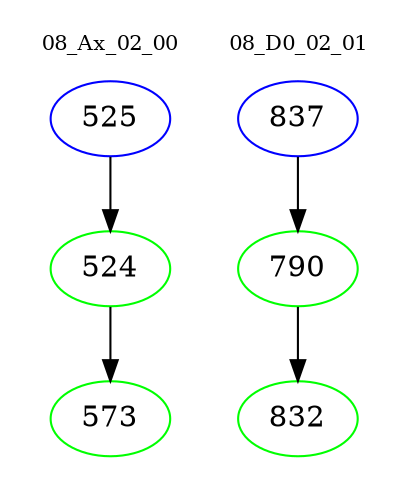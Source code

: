 digraph{
subgraph cluster_0 {
color = white
label = "08_Ax_02_00";
fontsize=10;
T0_525 [label="525", color="blue"]
T0_525 -> T0_524 [color="black"]
T0_524 [label="524", color="green"]
T0_524 -> T0_573 [color="black"]
T0_573 [label="573", color="green"]
}
subgraph cluster_1 {
color = white
label = "08_D0_02_01";
fontsize=10;
T1_837 [label="837", color="blue"]
T1_837 -> T1_790 [color="black"]
T1_790 [label="790", color="green"]
T1_790 -> T1_832 [color="black"]
T1_832 [label="832", color="green"]
}
}
